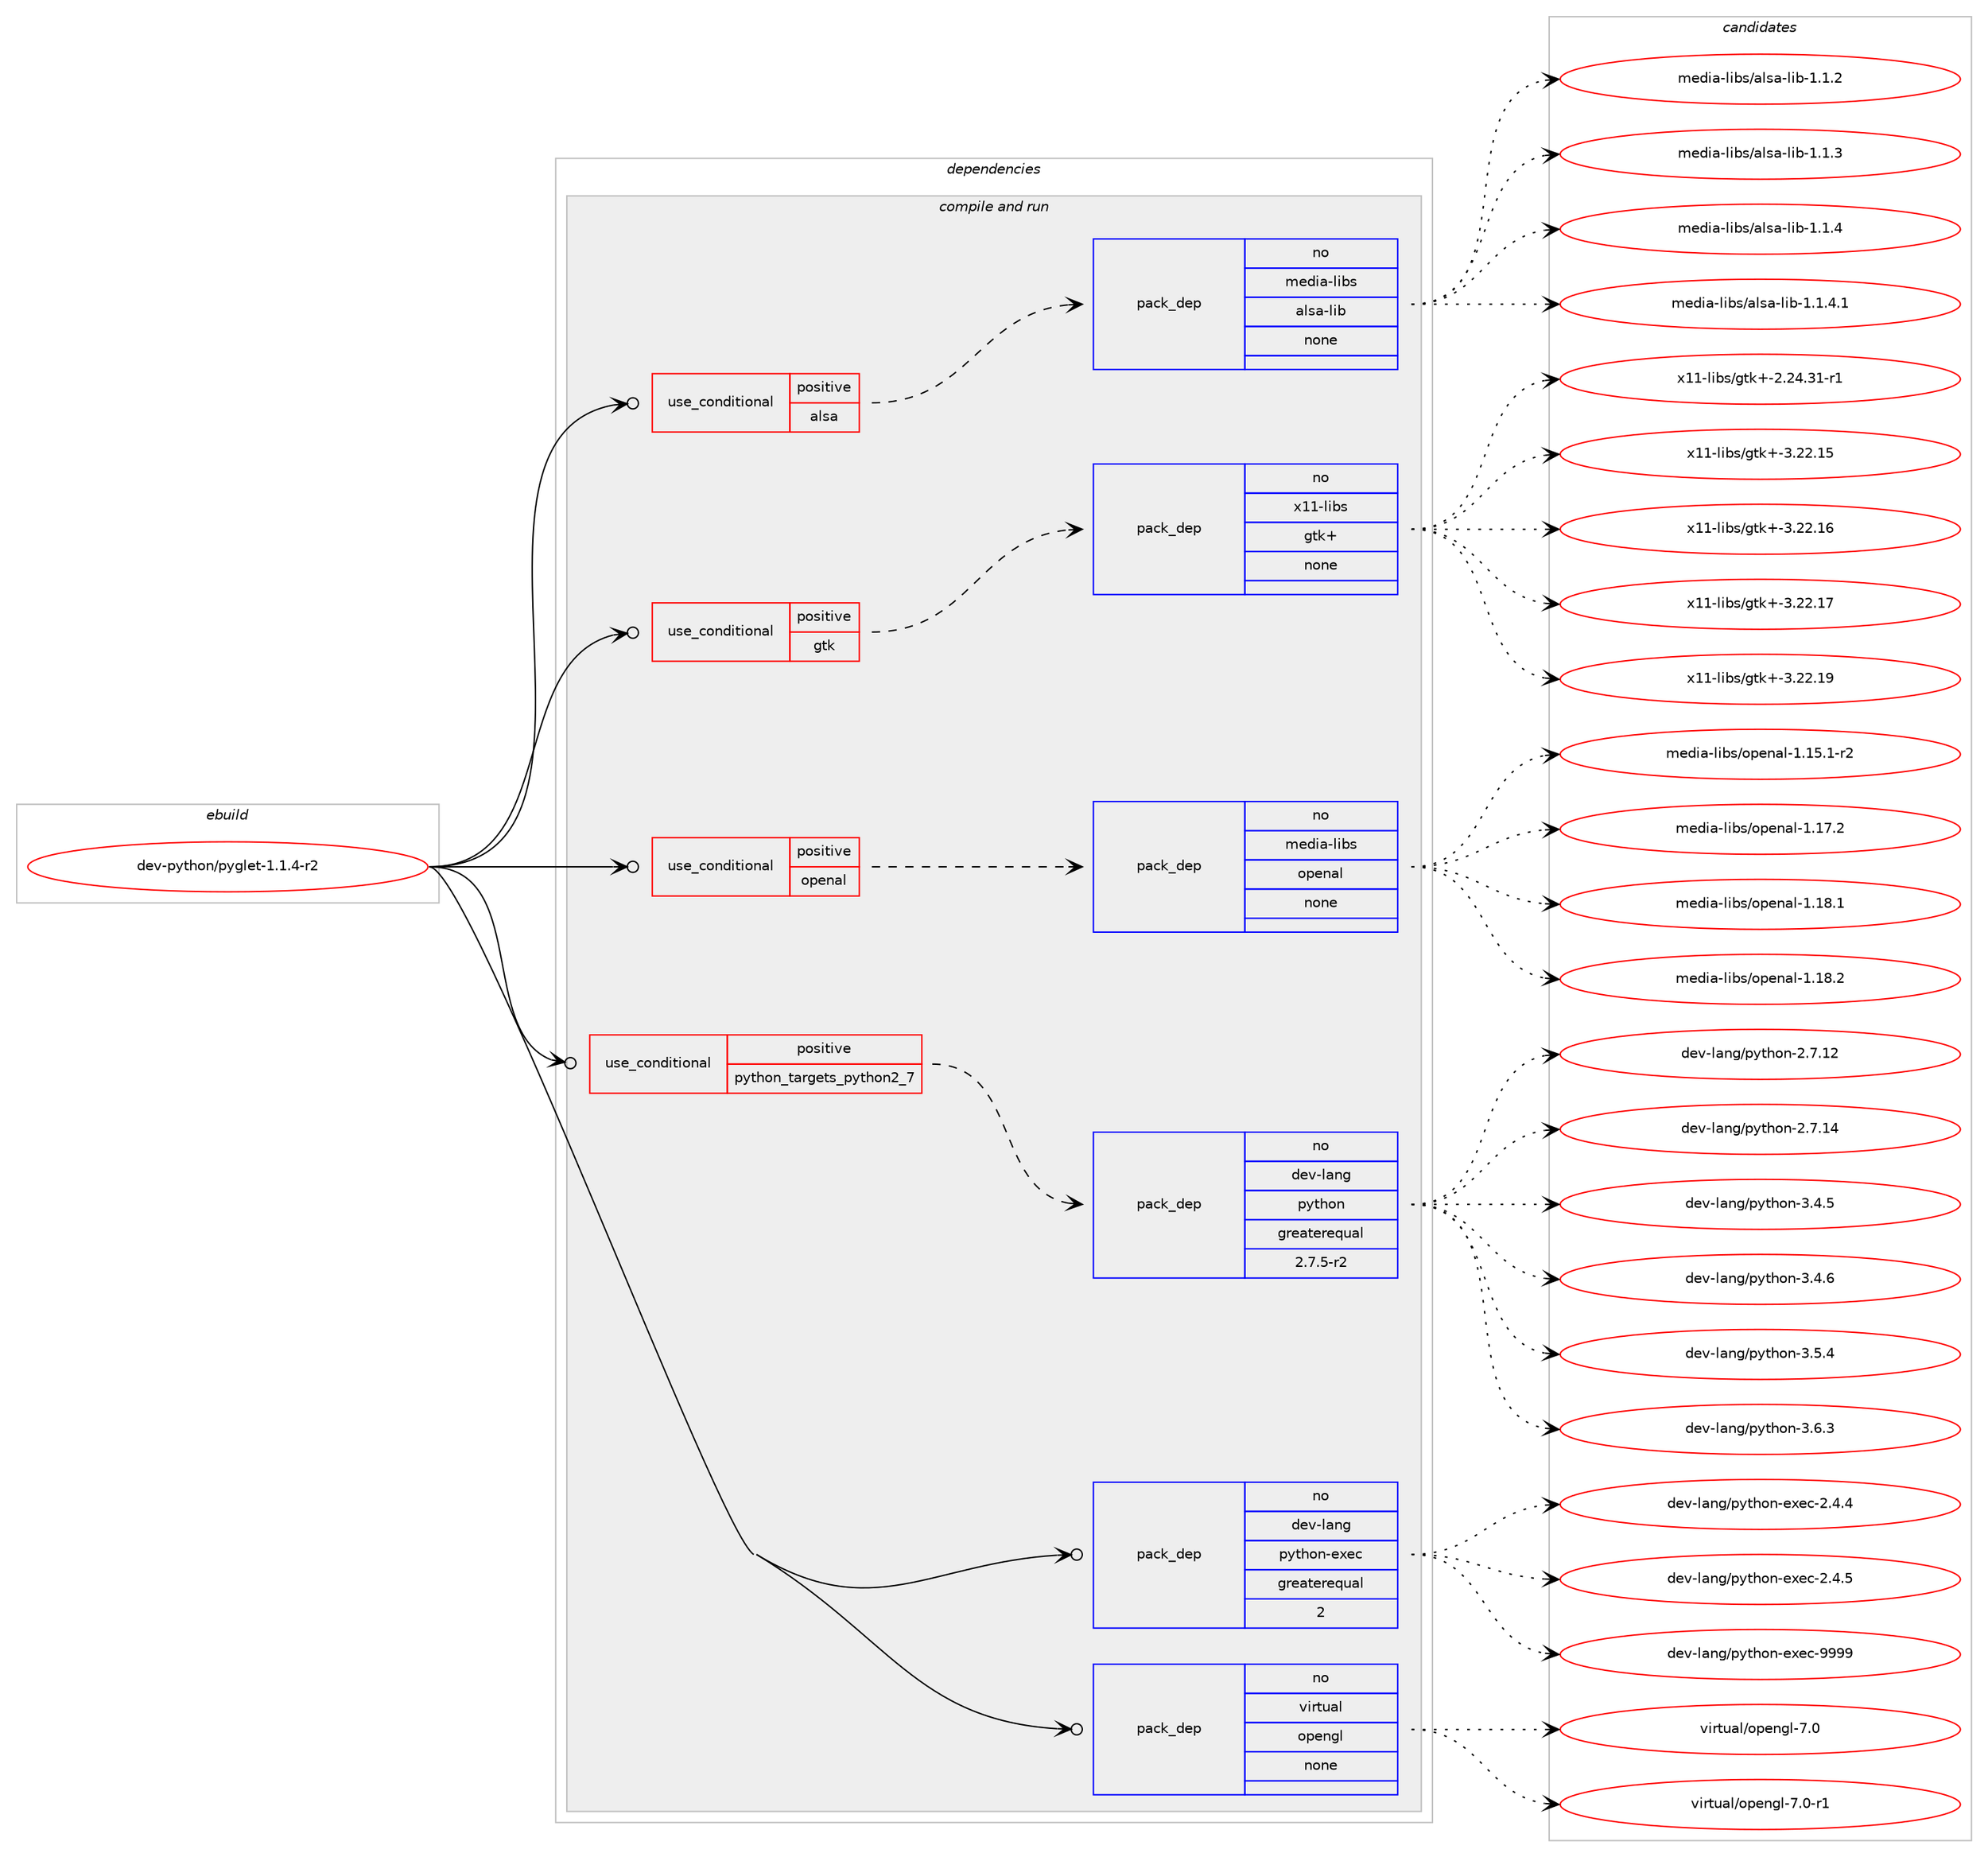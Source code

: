 digraph prolog {

# *************
# Graph options
# *************

newrank=true;
concentrate=true;
compound=true;
graph [rankdir=LR,fontname=Helvetica,fontsize=10,ranksep=1.5];#, ranksep=2.5, nodesep=0.2];
edge  [arrowhead=vee];
node  [fontname=Helvetica,fontsize=10];

# **********
# The ebuild
# **********

subgraph cluster_leftcol {
color=gray;
rank=same;
label=<<i>ebuild</i>>;
id [label="dev-python/pyglet-1.1.4-r2", color=red, width=4, href="../dev-python/pyglet-1.1.4-r2.svg"];
}

# ****************
# The dependencies
# ****************

subgraph cluster_midcol {
color=gray;
label=<<i>dependencies</i>>;
subgraph cluster_compile {
fillcolor="#eeeeee";
style=filled;
label=<<i>compile</i>>;
}
subgraph cluster_compileandrun {
fillcolor="#eeeeee";
style=filled;
label=<<i>compile and run</i>>;
subgraph cond38446 {
dependency176441 [label=<<TABLE BORDER="0" CELLBORDER="1" CELLSPACING="0" CELLPADDING="4"><TR><TD ROWSPAN="3" CELLPADDING="10">use_conditional</TD></TR><TR><TD>positive</TD></TR><TR><TD>alsa</TD></TR></TABLE>>, shape=none, color=red];
subgraph pack134081 {
dependency176442 [label=<<TABLE BORDER="0" CELLBORDER="1" CELLSPACING="0" CELLPADDING="4" WIDTH="220"><TR><TD ROWSPAN="6" CELLPADDING="30">pack_dep</TD></TR><TR><TD WIDTH="110">no</TD></TR><TR><TD>media-libs</TD></TR><TR><TD>alsa-lib</TD></TR><TR><TD>none</TD></TR><TR><TD></TD></TR></TABLE>>, shape=none, color=blue];
}
dependency176441:e -> dependency176442:w [weight=20,style="dashed",arrowhead="vee"];
}
id:e -> dependency176441:w [weight=20,style="solid",arrowhead="odotvee"];
subgraph cond38447 {
dependency176443 [label=<<TABLE BORDER="0" CELLBORDER="1" CELLSPACING="0" CELLPADDING="4"><TR><TD ROWSPAN="3" CELLPADDING="10">use_conditional</TD></TR><TR><TD>positive</TD></TR><TR><TD>gtk</TD></TR></TABLE>>, shape=none, color=red];
subgraph pack134082 {
dependency176444 [label=<<TABLE BORDER="0" CELLBORDER="1" CELLSPACING="0" CELLPADDING="4" WIDTH="220"><TR><TD ROWSPAN="6" CELLPADDING="30">pack_dep</TD></TR><TR><TD WIDTH="110">no</TD></TR><TR><TD>x11-libs</TD></TR><TR><TD>gtk+</TD></TR><TR><TD>none</TD></TR><TR><TD></TD></TR></TABLE>>, shape=none, color=blue];
}
dependency176443:e -> dependency176444:w [weight=20,style="dashed",arrowhead="vee"];
}
id:e -> dependency176443:w [weight=20,style="solid",arrowhead="odotvee"];
subgraph cond38448 {
dependency176445 [label=<<TABLE BORDER="0" CELLBORDER="1" CELLSPACING="0" CELLPADDING="4"><TR><TD ROWSPAN="3" CELLPADDING="10">use_conditional</TD></TR><TR><TD>positive</TD></TR><TR><TD>openal</TD></TR></TABLE>>, shape=none, color=red];
subgraph pack134083 {
dependency176446 [label=<<TABLE BORDER="0" CELLBORDER="1" CELLSPACING="0" CELLPADDING="4" WIDTH="220"><TR><TD ROWSPAN="6" CELLPADDING="30">pack_dep</TD></TR><TR><TD WIDTH="110">no</TD></TR><TR><TD>media-libs</TD></TR><TR><TD>openal</TD></TR><TR><TD>none</TD></TR><TR><TD></TD></TR></TABLE>>, shape=none, color=blue];
}
dependency176445:e -> dependency176446:w [weight=20,style="dashed",arrowhead="vee"];
}
id:e -> dependency176445:w [weight=20,style="solid",arrowhead="odotvee"];
subgraph cond38449 {
dependency176447 [label=<<TABLE BORDER="0" CELLBORDER="1" CELLSPACING="0" CELLPADDING="4"><TR><TD ROWSPAN="3" CELLPADDING="10">use_conditional</TD></TR><TR><TD>positive</TD></TR><TR><TD>python_targets_python2_7</TD></TR></TABLE>>, shape=none, color=red];
subgraph pack134084 {
dependency176448 [label=<<TABLE BORDER="0" CELLBORDER="1" CELLSPACING="0" CELLPADDING="4" WIDTH="220"><TR><TD ROWSPAN="6" CELLPADDING="30">pack_dep</TD></TR><TR><TD WIDTH="110">no</TD></TR><TR><TD>dev-lang</TD></TR><TR><TD>python</TD></TR><TR><TD>greaterequal</TD></TR><TR><TD>2.7.5-r2</TD></TR></TABLE>>, shape=none, color=blue];
}
dependency176447:e -> dependency176448:w [weight=20,style="dashed",arrowhead="vee"];
}
id:e -> dependency176447:w [weight=20,style="solid",arrowhead="odotvee"];
subgraph pack134085 {
dependency176449 [label=<<TABLE BORDER="0" CELLBORDER="1" CELLSPACING="0" CELLPADDING="4" WIDTH="220"><TR><TD ROWSPAN="6" CELLPADDING="30">pack_dep</TD></TR><TR><TD WIDTH="110">no</TD></TR><TR><TD>dev-lang</TD></TR><TR><TD>python-exec</TD></TR><TR><TD>greaterequal</TD></TR><TR><TD>2</TD></TR></TABLE>>, shape=none, color=blue];
}
id:e -> dependency176449:w [weight=20,style="solid",arrowhead="odotvee"];
subgraph pack134086 {
dependency176450 [label=<<TABLE BORDER="0" CELLBORDER="1" CELLSPACING="0" CELLPADDING="4" WIDTH="220"><TR><TD ROWSPAN="6" CELLPADDING="30">pack_dep</TD></TR><TR><TD WIDTH="110">no</TD></TR><TR><TD>virtual</TD></TR><TR><TD>opengl</TD></TR><TR><TD>none</TD></TR><TR><TD></TD></TR></TABLE>>, shape=none, color=blue];
}
id:e -> dependency176450:w [weight=20,style="solid",arrowhead="odotvee"];
}
subgraph cluster_run {
fillcolor="#eeeeee";
style=filled;
label=<<i>run</i>>;
}
}

# **************
# The candidates
# **************

subgraph cluster_choices {
rank=same;
color=gray;
label=<<i>candidates</i>>;

subgraph choice134081 {
color=black;
nodesep=1;
choice1091011001059745108105981154797108115974510810598454946494650 [label="media-libs/alsa-lib-1.1.2", color=red, width=4,href="../media-libs/alsa-lib-1.1.2.svg"];
choice1091011001059745108105981154797108115974510810598454946494651 [label="media-libs/alsa-lib-1.1.3", color=red, width=4,href="../media-libs/alsa-lib-1.1.3.svg"];
choice1091011001059745108105981154797108115974510810598454946494652 [label="media-libs/alsa-lib-1.1.4", color=red, width=4,href="../media-libs/alsa-lib-1.1.4.svg"];
choice10910110010597451081059811547971081159745108105984549464946524649 [label="media-libs/alsa-lib-1.1.4.1", color=red, width=4,href="../media-libs/alsa-lib-1.1.4.1.svg"];
dependency176442:e -> choice1091011001059745108105981154797108115974510810598454946494650:w [style=dotted,weight="100"];
dependency176442:e -> choice1091011001059745108105981154797108115974510810598454946494651:w [style=dotted,weight="100"];
dependency176442:e -> choice1091011001059745108105981154797108115974510810598454946494652:w [style=dotted,weight="100"];
dependency176442:e -> choice10910110010597451081059811547971081159745108105984549464946524649:w [style=dotted,weight="100"];
}
subgraph choice134082 {
color=black;
nodesep=1;
choice12049494510810598115471031161074345504650524651494511449 [label="x11-libs/gtk+-2.24.31-r1", color=red, width=4,href="../x11-libs/gtk+-2.24.31-r1.svg"];
choice1204949451081059811547103116107434551465050464953 [label="x11-libs/gtk+-3.22.15", color=red, width=4,href="../x11-libs/gtk+-3.22.15.svg"];
choice1204949451081059811547103116107434551465050464954 [label="x11-libs/gtk+-3.22.16", color=red, width=4,href="../x11-libs/gtk+-3.22.16.svg"];
choice1204949451081059811547103116107434551465050464955 [label="x11-libs/gtk+-3.22.17", color=red, width=4,href="../x11-libs/gtk+-3.22.17.svg"];
choice1204949451081059811547103116107434551465050464957 [label="x11-libs/gtk+-3.22.19", color=red, width=4,href="../x11-libs/gtk+-3.22.19.svg"];
dependency176444:e -> choice12049494510810598115471031161074345504650524651494511449:w [style=dotted,weight="100"];
dependency176444:e -> choice1204949451081059811547103116107434551465050464953:w [style=dotted,weight="100"];
dependency176444:e -> choice1204949451081059811547103116107434551465050464954:w [style=dotted,weight="100"];
dependency176444:e -> choice1204949451081059811547103116107434551465050464955:w [style=dotted,weight="100"];
dependency176444:e -> choice1204949451081059811547103116107434551465050464957:w [style=dotted,weight="100"];
}
subgraph choice134083 {
color=black;
nodesep=1;
choice1091011001059745108105981154711111210111097108454946495346494511450 [label="media-libs/openal-1.15.1-r2", color=red, width=4,href="../media-libs/openal-1.15.1-r2.svg"];
choice109101100105974510810598115471111121011109710845494649554650 [label="media-libs/openal-1.17.2", color=red, width=4,href="../media-libs/openal-1.17.2.svg"];
choice109101100105974510810598115471111121011109710845494649564649 [label="media-libs/openal-1.18.1", color=red, width=4,href="../media-libs/openal-1.18.1.svg"];
choice109101100105974510810598115471111121011109710845494649564650 [label="media-libs/openal-1.18.2", color=red, width=4,href="../media-libs/openal-1.18.2.svg"];
dependency176446:e -> choice1091011001059745108105981154711111210111097108454946495346494511450:w [style=dotted,weight="100"];
dependency176446:e -> choice109101100105974510810598115471111121011109710845494649554650:w [style=dotted,weight="100"];
dependency176446:e -> choice109101100105974510810598115471111121011109710845494649564649:w [style=dotted,weight="100"];
dependency176446:e -> choice109101100105974510810598115471111121011109710845494649564650:w [style=dotted,weight="100"];
}
subgraph choice134084 {
color=black;
nodesep=1;
choice10010111845108971101034711212111610411111045504655464950 [label="dev-lang/python-2.7.12", color=red, width=4,href="../dev-lang/python-2.7.12.svg"];
choice10010111845108971101034711212111610411111045504655464952 [label="dev-lang/python-2.7.14", color=red, width=4,href="../dev-lang/python-2.7.14.svg"];
choice100101118451089711010347112121116104111110455146524653 [label="dev-lang/python-3.4.5", color=red, width=4,href="../dev-lang/python-3.4.5.svg"];
choice100101118451089711010347112121116104111110455146524654 [label="dev-lang/python-3.4.6", color=red, width=4,href="../dev-lang/python-3.4.6.svg"];
choice100101118451089711010347112121116104111110455146534652 [label="dev-lang/python-3.5.4", color=red, width=4,href="../dev-lang/python-3.5.4.svg"];
choice100101118451089711010347112121116104111110455146544651 [label="dev-lang/python-3.6.3", color=red, width=4,href="../dev-lang/python-3.6.3.svg"];
dependency176448:e -> choice10010111845108971101034711212111610411111045504655464950:w [style=dotted,weight="100"];
dependency176448:e -> choice10010111845108971101034711212111610411111045504655464952:w [style=dotted,weight="100"];
dependency176448:e -> choice100101118451089711010347112121116104111110455146524653:w [style=dotted,weight="100"];
dependency176448:e -> choice100101118451089711010347112121116104111110455146524654:w [style=dotted,weight="100"];
dependency176448:e -> choice100101118451089711010347112121116104111110455146534652:w [style=dotted,weight="100"];
dependency176448:e -> choice100101118451089711010347112121116104111110455146544651:w [style=dotted,weight="100"];
}
subgraph choice134085 {
color=black;
nodesep=1;
choice1001011184510897110103471121211161041111104510112010199455046524652 [label="dev-lang/python-exec-2.4.4", color=red, width=4,href="../dev-lang/python-exec-2.4.4.svg"];
choice1001011184510897110103471121211161041111104510112010199455046524653 [label="dev-lang/python-exec-2.4.5", color=red, width=4,href="../dev-lang/python-exec-2.4.5.svg"];
choice10010111845108971101034711212111610411111045101120101994557575757 [label="dev-lang/python-exec-9999", color=red, width=4,href="../dev-lang/python-exec-9999.svg"];
dependency176449:e -> choice1001011184510897110103471121211161041111104510112010199455046524652:w [style=dotted,weight="100"];
dependency176449:e -> choice1001011184510897110103471121211161041111104510112010199455046524653:w [style=dotted,weight="100"];
dependency176449:e -> choice10010111845108971101034711212111610411111045101120101994557575757:w [style=dotted,weight="100"];
}
subgraph choice134086 {
color=black;
nodesep=1;
choice118105114116117971084711111210111010310845554648 [label="virtual/opengl-7.0", color=red, width=4,href="../virtual/opengl-7.0.svg"];
choice1181051141161179710847111112101110103108455546484511449 [label="virtual/opengl-7.0-r1", color=red, width=4,href="../virtual/opengl-7.0-r1.svg"];
dependency176450:e -> choice118105114116117971084711111210111010310845554648:w [style=dotted,weight="100"];
dependency176450:e -> choice1181051141161179710847111112101110103108455546484511449:w [style=dotted,weight="100"];
}
}

}
